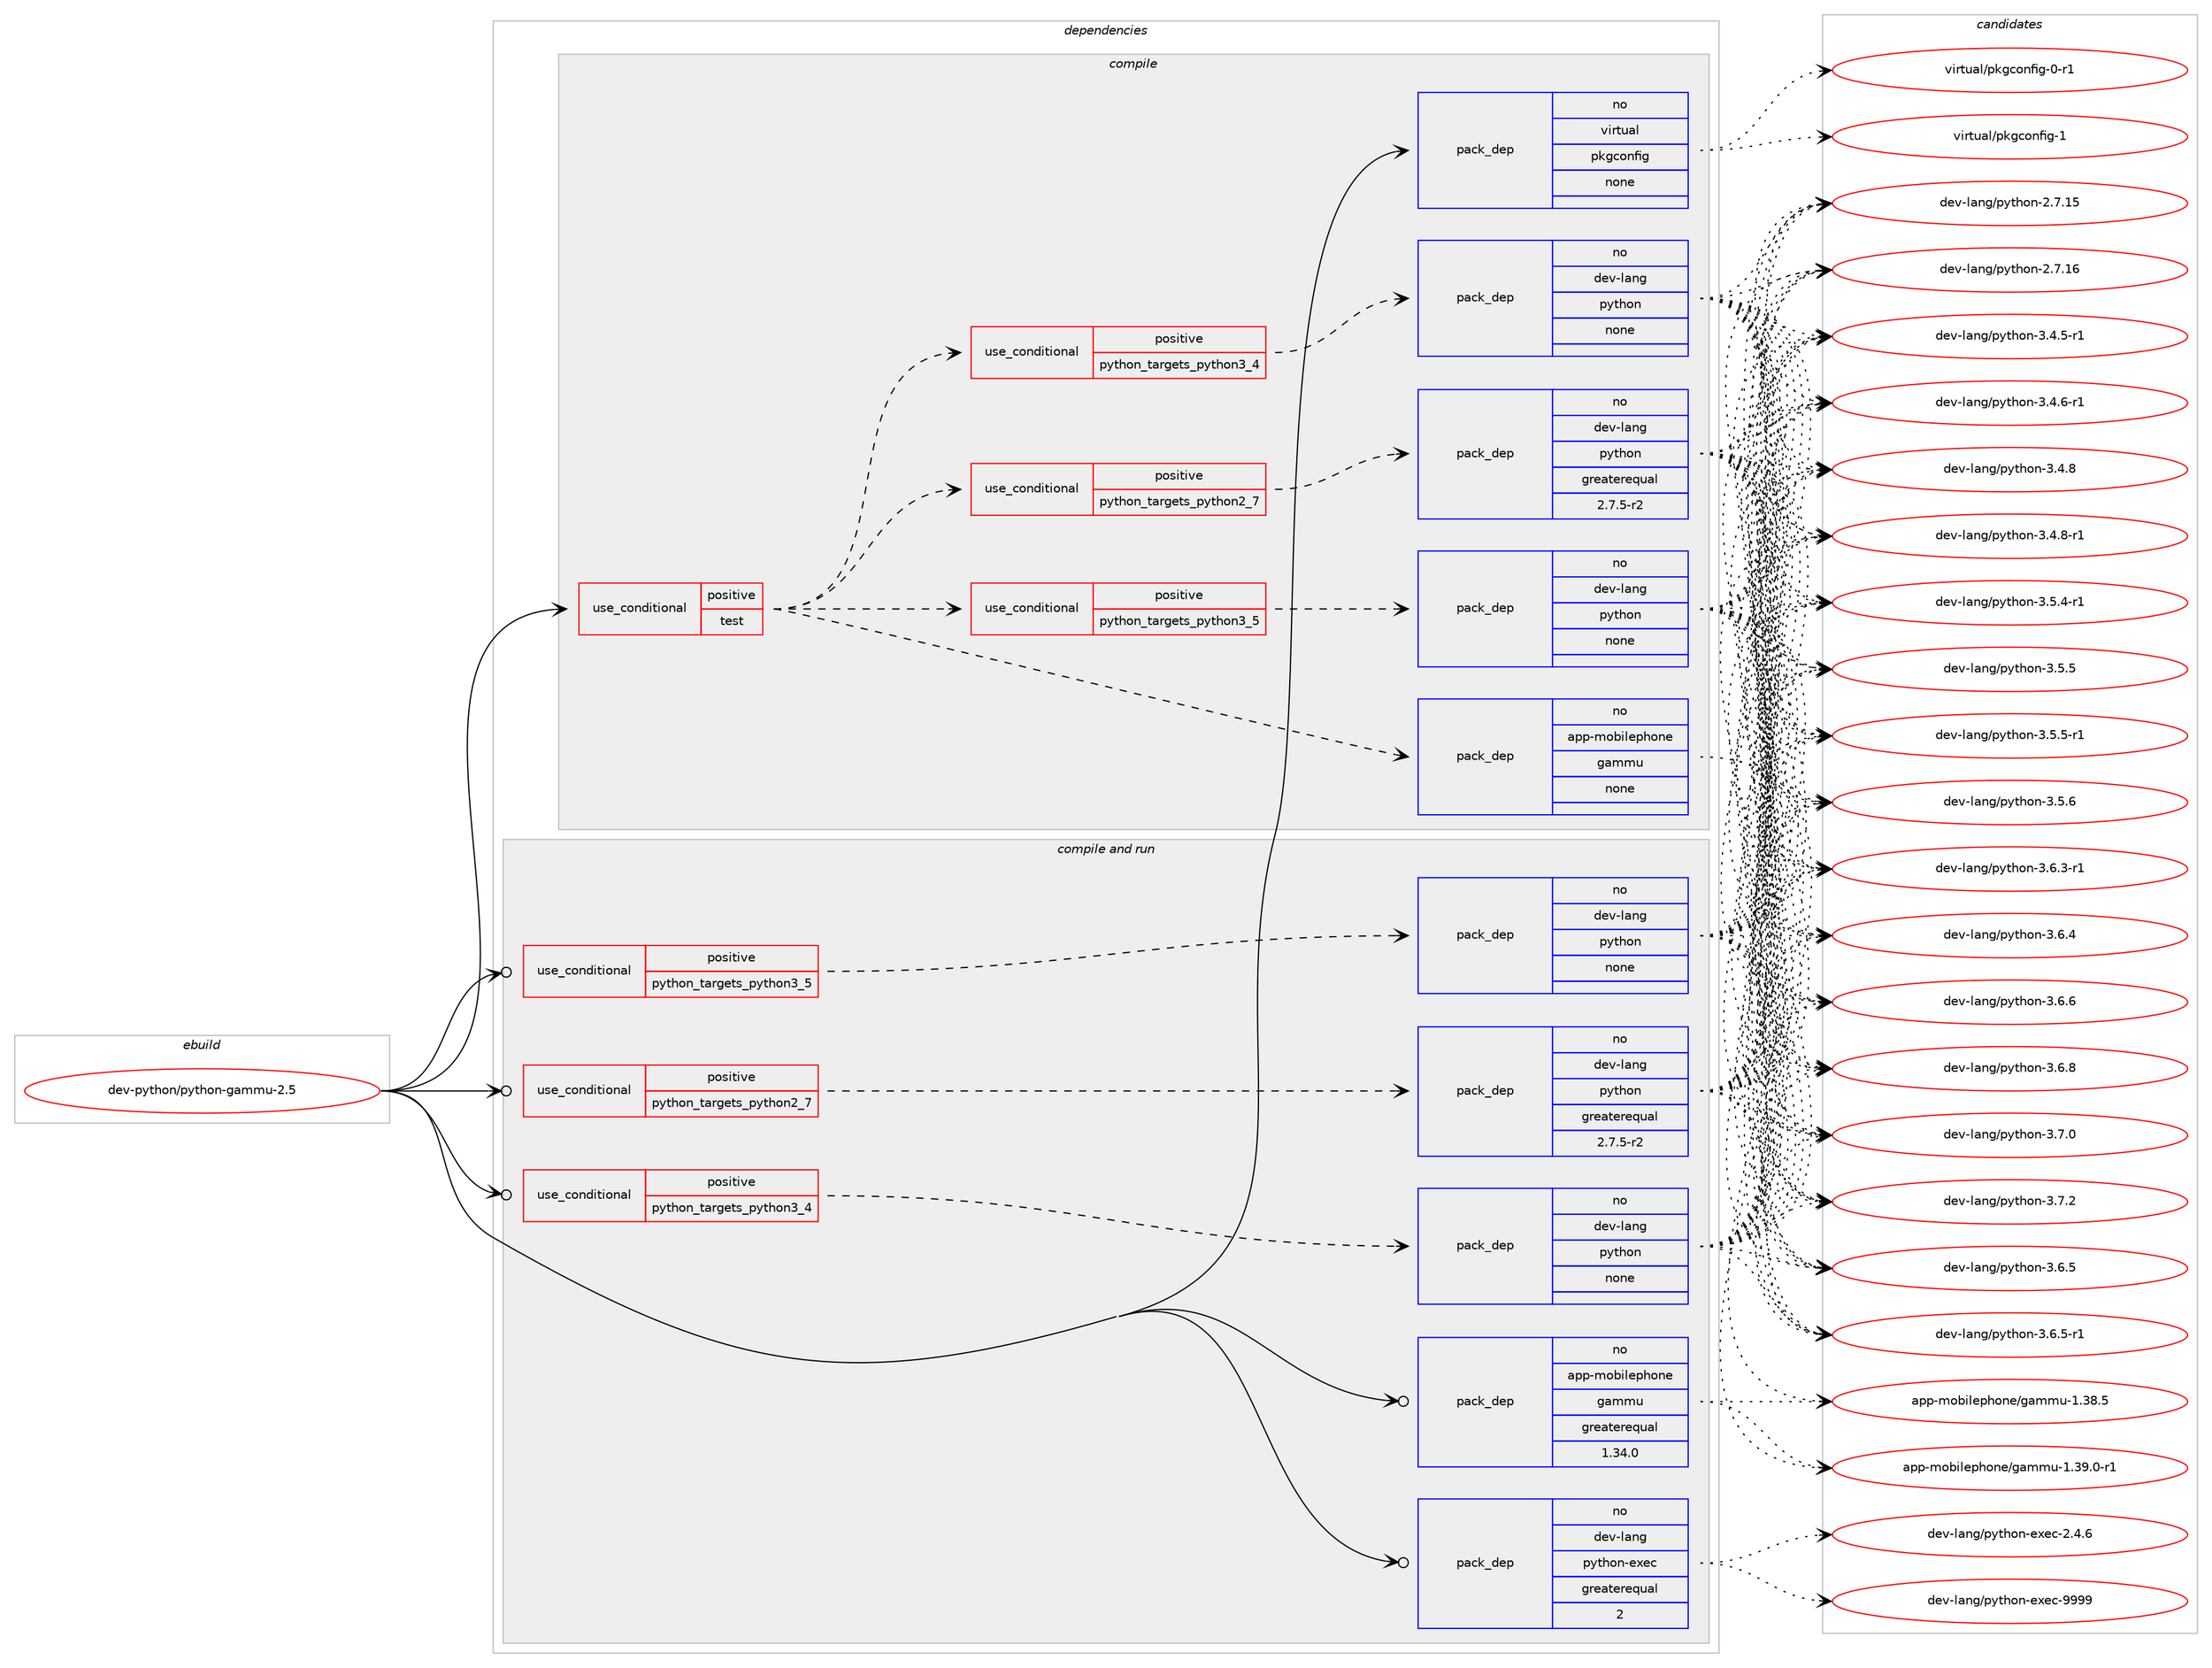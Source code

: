 digraph prolog {

# *************
# Graph options
# *************

newrank=true;
concentrate=true;
compound=true;
graph [rankdir=LR,fontname=Helvetica,fontsize=10,ranksep=1.5];#, ranksep=2.5, nodesep=0.2];
edge  [arrowhead=vee];
node  [fontname=Helvetica,fontsize=10];

# **********
# The ebuild
# **********

subgraph cluster_leftcol {
color=gray;
rank=same;
label=<<i>ebuild</i>>;
id [label="dev-python/python-gammu-2.5", color=red, width=4, href="../dev-python/python-gammu-2.5.svg"];
}

# ****************
# The dependencies
# ****************

subgraph cluster_midcol {
color=gray;
label=<<i>dependencies</i>>;
subgraph cluster_compile {
fillcolor="#eeeeee";
style=filled;
label=<<i>compile</i>>;
subgraph cond382668 {
dependency1434965 [label=<<TABLE BORDER="0" CELLBORDER="1" CELLSPACING="0" CELLPADDING="4"><TR><TD ROWSPAN="3" CELLPADDING="10">use_conditional</TD></TR><TR><TD>positive</TD></TR><TR><TD>test</TD></TR></TABLE>>, shape=none, color=red];
subgraph cond382669 {
dependency1434966 [label=<<TABLE BORDER="0" CELLBORDER="1" CELLSPACING="0" CELLPADDING="4"><TR><TD ROWSPAN="3" CELLPADDING="10">use_conditional</TD></TR><TR><TD>positive</TD></TR><TR><TD>python_targets_python2_7</TD></TR></TABLE>>, shape=none, color=red];
subgraph pack1028944 {
dependency1434967 [label=<<TABLE BORDER="0" CELLBORDER="1" CELLSPACING="0" CELLPADDING="4" WIDTH="220"><TR><TD ROWSPAN="6" CELLPADDING="30">pack_dep</TD></TR><TR><TD WIDTH="110">no</TD></TR><TR><TD>dev-lang</TD></TR><TR><TD>python</TD></TR><TR><TD>greaterequal</TD></TR><TR><TD>2.7.5-r2</TD></TR></TABLE>>, shape=none, color=blue];
}
dependency1434966:e -> dependency1434967:w [weight=20,style="dashed",arrowhead="vee"];
}
dependency1434965:e -> dependency1434966:w [weight=20,style="dashed",arrowhead="vee"];
subgraph cond382670 {
dependency1434968 [label=<<TABLE BORDER="0" CELLBORDER="1" CELLSPACING="0" CELLPADDING="4"><TR><TD ROWSPAN="3" CELLPADDING="10">use_conditional</TD></TR><TR><TD>positive</TD></TR><TR><TD>python_targets_python3_4</TD></TR></TABLE>>, shape=none, color=red];
subgraph pack1028945 {
dependency1434969 [label=<<TABLE BORDER="0" CELLBORDER="1" CELLSPACING="0" CELLPADDING="4" WIDTH="220"><TR><TD ROWSPAN="6" CELLPADDING="30">pack_dep</TD></TR><TR><TD WIDTH="110">no</TD></TR><TR><TD>dev-lang</TD></TR><TR><TD>python</TD></TR><TR><TD>none</TD></TR><TR><TD></TD></TR></TABLE>>, shape=none, color=blue];
}
dependency1434968:e -> dependency1434969:w [weight=20,style="dashed",arrowhead="vee"];
}
dependency1434965:e -> dependency1434968:w [weight=20,style="dashed",arrowhead="vee"];
subgraph cond382671 {
dependency1434970 [label=<<TABLE BORDER="0" CELLBORDER="1" CELLSPACING="0" CELLPADDING="4"><TR><TD ROWSPAN="3" CELLPADDING="10">use_conditional</TD></TR><TR><TD>positive</TD></TR><TR><TD>python_targets_python3_5</TD></TR></TABLE>>, shape=none, color=red];
subgraph pack1028946 {
dependency1434971 [label=<<TABLE BORDER="0" CELLBORDER="1" CELLSPACING="0" CELLPADDING="4" WIDTH="220"><TR><TD ROWSPAN="6" CELLPADDING="30">pack_dep</TD></TR><TR><TD WIDTH="110">no</TD></TR><TR><TD>dev-lang</TD></TR><TR><TD>python</TD></TR><TR><TD>none</TD></TR><TR><TD></TD></TR></TABLE>>, shape=none, color=blue];
}
dependency1434970:e -> dependency1434971:w [weight=20,style="dashed",arrowhead="vee"];
}
dependency1434965:e -> dependency1434970:w [weight=20,style="dashed",arrowhead="vee"];
subgraph pack1028947 {
dependency1434972 [label=<<TABLE BORDER="0" CELLBORDER="1" CELLSPACING="0" CELLPADDING="4" WIDTH="220"><TR><TD ROWSPAN="6" CELLPADDING="30">pack_dep</TD></TR><TR><TD WIDTH="110">no</TD></TR><TR><TD>app-mobilephone</TD></TR><TR><TD>gammu</TD></TR><TR><TD>none</TD></TR><TR><TD></TD></TR></TABLE>>, shape=none, color=blue];
}
dependency1434965:e -> dependency1434972:w [weight=20,style="dashed",arrowhead="vee"];
}
id:e -> dependency1434965:w [weight=20,style="solid",arrowhead="vee"];
subgraph pack1028948 {
dependency1434973 [label=<<TABLE BORDER="0" CELLBORDER="1" CELLSPACING="0" CELLPADDING="4" WIDTH="220"><TR><TD ROWSPAN="6" CELLPADDING="30">pack_dep</TD></TR><TR><TD WIDTH="110">no</TD></TR><TR><TD>virtual</TD></TR><TR><TD>pkgconfig</TD></TR><TR><TD>none</TD></TR><TR><TD></TD></TR></TABLE>>, shape=none, color=blue];
}
id:e -> dependency1434973:w [weight=20,style="solid",arrowhead="vee"];
}
subgraph cluster_compileandrun {
fillcolor="#eeeeee";
style=filled;
label=<<i>compile and run</i>>;
subgraph cond382672 {
dependency1434974 [label=<<TABLE BORDER="0" CELLBORDER="1" CELLSPACING="0" CELLPADDING="4"><TR><TD ROWSPAN="3" CELLPADDING="10">use_conditional</TD></TR><TR><TD>positive</TD></TR><TR><TD>python_targets_python2_7</TD></TR></TABLE>>, shape=none, color=red];
subgraph pack1028949 {
dependency1434975 [label=<<TABLE BORDER="0" CELLBORDER="1" CELLSPACING="0" CELLPADDING="4" WIDTH="220"><TR><TD ROWSPAN="6" CELLPADDING="30">pack_dep</TD></TR><TR><TD WIDTH="110">no</TD></TR><TR><TD>dev-lang</TD></TR><TR><TD>python</TD></TR><TR><TD>greaterequal</TD></TR><TR><TD>2.7.5-r2</TD></TR></TABLE>>, shape=none, color=blue];
}
dependency1434974:e -> dependency1434975:w [weight=20,style="dashed",arrowhead="vee"];
}
id:e -> dependency1434974:w [weight=20,style="solid",arrowhead="odotvee"];
subgraph cond382673 {
dependency1434976 [label=<<TABLE BORDER="0" CELLBORDER="1" CELLSPACING="0" CELLPADDING="4"><TR><TD ROWSPAN="3" CELLPADDING="10">use_conditional</TD></TR><TR><TD>positive</TD></TR><TR><TD>python_targets_python3_4</TD></TR></TABLE>>, shape=none, color=red];
subgraph pack1028950 {
dependency1434977 [label=<<TABLE BORDER="0" CELLBORDER="1" CELLSPACING="0" CELLPADDING="4" WIDTH="220"><TR><TD ROWSPAN="6" CELLPADDING="30">pack_dep</TD></TR><TR><TD WIDTH="110">no</TD></TR><TR><TD>dev-lang</TD></TR><TR><TD>python</TD></TR><TR><TD>none</TD></TR><TR><TD></TD></TR></TABLE>>, shape=none, color=blue];
}
dependency1434976:e -> dependency1434977:w [weight=20,style="dashed",arrowhead="vee"];
}
id:e -> dependency1434976:w [weight=20,style="solid",arrowhead="odotvee"];
subgraph cond382674 {
dependency1434978 [label=<<TABLE BORDER="0" CELLBORDER="1" CELLSPACING="0" CELLPADDING="4"><TR><TD ROWSPAN="3" CELLPADDING="10">use_conditional</TD></TR><TR><TD>positive</TD></TR><TR><TD>python_targets_python3_5</TD></TR></TABLE>>, shape=none, color=red];
subgraph pack1028951 {
dependency1434979 [label=<<TABLE BORDER="0" CELLBORDER="1" CELLSPACING="0" CELLPADDING="4" WIDTH="220"><TR><TD ROWSPAN="6" CELLPADDING="30">pack_dep</TD></TR><TR><TD WIDTH="110">no</TD></TR><TR><TD>dev-lang</TD></TR><TR><TD>python</TD></TR><TR><TD>none</TD></TR><TR><TD></TD></TR></TABLE>>, shape=none, color=blue];
}
dependency1434978:e -> dependency1434979:w [weight=20,style="dashed",arrowhead="vee"];
}
id:e -> dependency1434978:w [weight=20,style="solid",arrowhead="odotvee"];
subgraph pack1028952 {
dependency1434980 [label=<<TABLE BORDER="0" CELLBORDER="1" CELLSPACING="0" CELLPADDING="4" WIDTH="220"><TR><TD ROWSPAN="6" CELLPADDING="30">pack_dep</TD></TR><TR><TD WIDTH="110">no</TD></TR><TR><TD>app-mobilephone</TD></TR><TR><TD>gammu</TD></TR><TR><TD>greaterequal</TD></TR><TR><TD>1.34.0</TD></TR></TABLE>>, shape=none, color=blue];
}
id:e -> dependency1434980:w [weight=20,style="solid",arrowhead="odotvee"];
subgraph pack1028953 {
dependency1434981 [label=<<TABLE BORDER="0" CELLBORDER="1" CELLSPACING="0" CELLPADDING="4" WIDTH="220"><TR><TD ROWSPAN="6" CELLPADDING="30">pack_dep</TD></TR><TR><TD WIDTH="110">no</TD></TR><TR><TD>dev-lang</TD></TR><TR><TD>python-exec</TD></TR><TR><TD>greaterequal</TD></TR><TR><TD>2</TD></TR></TABLE>>, shape=none, color=blue];
}
id:e -> dependency1434981:w [weight=20,style="solid",arrowhead="odotvee"];
}
subgraph cluster_run {
fillcolor="#eeeeee";
style=filled;
label=<<i>run</i>>;
}
}

# **************
# The candidates
# **************

subgraph cluster_choices {
rank=same;
color=gray;
label=<<i>candidates</i>>;

subgraph choice1028944 {
color=black;
nodesep=1;
choice10010111845108971101034711212111610411111045504655464953 [label="dev-lang/python-2.7.15", color=red, width=4,href="../dev-lang/python-2.7.15.svg"];
choice10010111845108971101034711212111610411111045504655464954 [label="dev-lang/python-2.7.16", color=red, width=4,href="../dev-lang/python-2.7.16.svg"];
choice1001011184510897110103471121211161041111104551465246534511449 [label="dev-lang/python-3.4.5-r1", color=red, width=4,href="../dev-lang/python-3.4.5-r1.svg"];
choice1001011184510897110103471121211161041111104551465246544511449 [label="dev-lang/python-3.4.6-r1", color=red, width=4,href="../dev-lang/python-3.4.6-r1.svg"];
choice100101118451089711010347112121116104111110455146524656 [label="dev-lang/python-3.4.8", color=red, width=4,href="../dev-lang/python-3.4.8.svg"];
choice1001011184510897110103471121211161041111104551465246564511449 [label="dev-lang/python-3.4.8-r1", color=red, width=4,href="../dev-lang/python-3.4.8-r1.svg"];
choice1001011184510897110103471121211161041111104551465346524511449 [label="dev-lang/python-3.5.4-r1", color=red, width=4,href="../dev-lang/python-3.5.4-r1.svg"];
choice100101118451089711010347112121116104111110455146534653 [label="dev-lang/python-3.5.5", color=red, width=4,href="../dev-lang/python-3.5.5.svg"];
choice1001011184510897110103471121211161041111104551465346534511449 [label="dev-lang/python-3.5.5-r1", color=red, width=4,href="../dev-lang/python-3.5.5-r1.svg"];
choice100101118451089711010347112121116104111110455146534654 [label="dev-lang/python-3.5.6", color=red, width=4,href="../dev-lang/python-3.5.6.svg"];
choice1001011184510897110103471121211161041111104551465446514511449 [label="dev-lang/python-3.6.3-r1", color=red, width=4,href="../dev-lang/python-3.6.3-r1.svg"];
choice100101118451089711010347112121116104111110455146544652 [label="dev-lang/python-3.6.4", color=red, width=4,href="../dev-lang/python-3.6.4.svg"];
choice100101118451089711010347112121116104111110455146544653 [label="dev-lang/python-3.6.5", color=red, width=4,href="../dev-lang/python-3.6.5.svg"];
choice1001011184510897110103471121211161041111104551465446534511449 [label="dev-lang/python-3.6.5-r1", color=red, width=4,href="../dev-lang/python-3.6.5-r1.svg"];
choice100101118451089711010347112121116104111110455146544654 [label="dev-lang/python-3.6.6", color=red, width=4,href="../dev-lang/python-3.6.6.svg"];
choice100101118451089711010347112121116104111110455146544656 [label="dev-lang/python-3.6.8", color=red, width=4,href="../dev-lang/python-3.6.8.svg"];
choice100101118451089711010347112121116104111110455146554648 [label="dev-lang/python-3.7.0", color=red, width=4,href="../dev-lang/python-3.7.0.svg"];
choice100101118451089711010347112121116104111110455146554650 [label="dev-lang/python-3.7.2", color=red, width=4,href="../dev-lang/python-3.7.2.svg"];
dependency1434967:e -> choice10010111845108971101034711212111610411111045504655464953:w [style=dotted,weight="100"];
dependency1434967:e -> choice10010111845108971101034711212111610411111045504655464954:w [style=dotted,weight="100"];
dependency1434967:e -> choice1001011184510897110103471121211161041111104551465246534511449:w [style=dotted,weight="100"];
dependency1434967:e -> choice1001011184510897110103471121211161041111104551465246544511449:w [style=dotted,weight="100"];
dependency1434967:e -> choice100101118451089711010347112121116104111110455146524656:w [style=dotted,weight="100"];
dependency1434967:e -> choice1001011184510897110103471121211161041111104551465246564511449:w [style=dotted,weight="100"];
dependency1434967:e -> choice1001011184510897110103471121211161041111104551465346524511449:w [style=dotted,weight="100"];
dependency1434967:e -> choice100101118451089711010347112121116104111110455146534653:w [style=dotted,weight="100"];
dependency1434967:e -> choice1001011184510897110103471121211161041111104551465346534511449:w [style=dotted,weight="100"];
dependency1434967:e -> choice100101118451089711010347112121116104111110455146534654:w [style=dotted,weight="100"];
dependency1434967:e -> choice1001011184510897110103471121211161041111104551465446514511449:w [style=dotted,weight="100"];
dependency1434967:e -> choice100101118451089711010347112121116104111110455146544652:w [style=dotted,weight="100"];
dependency1434967:e -> choice100101118451089711010347112121116104111110455146544653:w [style=dotted,weight="100"];
dependency1434967:e -> choice1001011184510897110103471121211161041111104551465446534511449:w [style=dotted,weight="100"];
dependency1434967:e -> choice100101118451089711010347112121116104111110455146544654:w [style=dotted,weight="100"];
dependency1434967:e -> choice100101118451089711010347112121116104111110455146544656:w [style=dotted,weight="100"];
dependency1434967:e -> choice100101118451089711010347112121116104111110455146554648:w [style=dotted,weight="100"];
dependency1434967:e -> choice100101118451089711010347112121116104111110455146554650:w [style=dotted,weight="100"];
}
subgraph choice1028945 {
color=black;
nodesep=1;
choice10010111845108971101034711212111610411111045504655464953 [label="dev-lang/python-2.7.15", color=red, width=4,href="../dev-lang/python-2.7.15.svg"];
choice10010111845108971101034711212111610411111045504655464954 [label="dev-lang/python-2.7.16", color=red, width=4,href="../dev-lang/python-2.7.16.svg"];
choice1001011184510897110103471121211161041111104551465246534511449 [label="dev-lang/python-3.4.5-r1", color=red, width=4,href="../dev-lang/python-3.4.5-r1.svg"];
choice1001011184510897110103471121211161041111104551465246544511449 [label="dev-lang/python-3.4.6-r1", color=red, width=4,href="../dev-lang/python-3.4.6-r1.svg"];
choice100101118451089711010347112121116104111110455146524656 [label="dev-lang/python-3.4.8", color=red, width=4,href="../dev-lang/python-3.4.8.svg"];
choice1001011184510897110103471121211161041111104551465246564511449 [label="dev-lang/python-3.4.8-r1", color=red, width=4,href="../dev-lang/python-3.4.8-r1.svg"];
choice1001011184510897110103471121211161041111104551465346524511449 [label="dev-lang/python-3.5.4-r1", color=red, width=4,href="../dev-lang/python-3.5.4-r1.svg"];
choice100101118451089711010347112121116104111110455146534653 [label="dev-lang/python-3.5.5", color=red, width=4,href="../dev-lang/python-3.5.5.svg"];
choice1001011184510897110103471121211161041111104551465346534511449 [label="dev-lang/python-3.5.5-r1", color=red, width=4,href="../dev-lang/python-3.5.5-r1.svg"];
choice100101118451089711010347112121116104111110455146534654 [label="dev-lang/python-3.5.6", color=red, width=4,href="../dev-lang/python-3.5.6.svg"];
choice1001011184510897110103471121211161041111104551465446514511449 [label="dev-lang/python-3.6.3-r1", color=red, width=4,href="../dev-lang/python-3.6.3-r1.svg"];
choice100101118451089711010347112121116104111110455146544652 [label="dev-lang/python-3.6.4", color=red, width=4,href="../dev-lang/python-3.6.4.svg"];
choice100101118451089711010347112121116104111110455146544653 [label="dev-lang/python-3.6.5", color=red, width=4,href="../dev-lang/python-3.6.5.svg"];
choice1001011184510897110103471121211161041111104551465446534511449 [label="dev-lang/python-3.6.5-r1", color=red, width=4,href="../dev-lang/python-3.6.5-r1.svg"];
choice100101118451089711010347112121116104111110455146544654 [label="dev-lang/python-3.6.6", color=red, width=4,href="../dev-lang/python-3.6.6.svg"];
choice100101118451089711010347112121116104111110455146544656 [label="dev-lang/python-3.6.8", color=red, width=4,href="../dev-lang/python-3.6.8.svg"];
choice100101118451089711010347112121116104111110455146554648 [label="dev-lang/python-3.7.0", color=red, width=4,href="../dev-lang/python-3.7.0.svg"];
choice100101118451089711010347112121116104111110455146554650 [label="dev-lang/python-3.7.2", color=red, width=4,href="../dev-lang/python-3.7.2.svg"];
dependency1434969:e -> choice10010111845108971101034711212111610411111045504655464953:w [style=dotted,weight="100"];
dependency1434969:e -> choice10010111845108971101034711212111610411111045504655464954:w [style=dotted,weight="100"];
dependency1434969:e -> choice1001011184510897110103471121211161041111104551465246534511449:w [style=dotted,weight="100"];
dependency1434969:e -> choice1001011184510897110103471121211161041111104551465246544511449:w [style=dotted,weight="100"];
dependency1434969:e -> choice100101118451089711010347112121116104111110455146524656:w [style=dotted,weight="100"];
dependency1434969:e -> choice1001011184510897110103471121211161041111104551465246564511449:w [style=dotted,weight="100"];
dependency1434969:e -> choice1001011184510897110103471121211161041111104551465346524511449:w [style=dotted,weight="100"];
dependency1434969:e -> choice100101118451089711010347112121116104111110455146534653:w [style=dotted,weight="100"];
dependency1434969:e -> choice1001011184510897110103471121211161041111104551465346534511449:w [style=dotted,weight="100"];
dependency1434969:e -> choice100101118451089711010347112121116104111110455146534654:w [style=dotted,weight="100"];
dependency1434969:e -> choice1001011184510897110103471121211161041111104551465446514511449:w [style=dotted,weight="100"];
dependency1434969:e -> choice100101118451089711010347112121116104111110455146544652:w [style=dotted,weight="100"];
dependency1434969:e -> choice100101118451089711010347112121116104111110455146544653:w [style=dotted,weight="100"];
dependency1434969:e -> choice1001011184510897110103471121211161041111104551465446534511449:w [style=dotted,weight="100"];
dependency1434969:e -> choice100101118451089711010347112121116104111110455146544654:w [style=dotted,weight="100"];
dependency1434969:e -> choice100101118451089711010347112121116104111110455146544656:w [style=dotted,weight="100"];
dependency1434969:e -> choice100101118451089711010347112121116104111110455146554648:w [style=dotted,weight="100"];
dependency1434969:e -> choice100101118451089711010347112121116104111110455146554650:w [style=dotted,weight="100"];
}
subgraph choice1028946 {
color=black;
nodesep=1;
choice10010111845108971101034711212111610411111045504655464953 [label="dev-lang/python-2.7.15", color=red, width=4,href="../dev-lang/python-2.7.15.svg"];
choice10010111845108971101034711212111610411111045504655464954 [label="dev-lang/python-2.7.16", color=red, width=4,href="../dev-lang/python-2.7.16.svg"];
choice1001011184510897110103471121211161041111104551465246534511449 [label="dev-lang/python-3.4.5-r1", color=red, width=4,href="../dev-lang/python-3.4.5-r1.svg"];
choice1001011184510897110103471121211161041111104551465246544511449 [label="dev-lang/python-3.4.6-r1", color=red, width=4,href="../dev-lang/python-3.4.6-r1.svg"];
choice100101118451089711010347112121116104111110455146524656 [label="dev-lang/python-3.4.8", color=red, width=4,href="../dev-lang/python-3.4.8.svg"];
choice1001011184510897110103471121211161041111104551465246564511449 [label="dev-lang/python-3.4.8-r1", color=red, width=4,href="../dev-lang/python-3.4.8-r1.svg"];
choice1001011184510897110103471121211161041111104551465346524511449 [label="dev-lang/python-3.5.4-r1", color=red, width=4,href="../dev-lang/python-3.5.4-r1.svg"];
choice100101118451089711010347112121116104111110455146534653 [label="dev-lang/python-3.5.5", color=red, width=4,href="../dev-lang/python-3.5.5.svg"];
choice1001011184510897110103471121211161041111104551465346534511449 [label="dev-lang/python-3.5.5-r1", color=red, width=4,href="../dev-lang/python-3.5.5-r1.svg"];
choice100101118451089711010347112121116104111110455146534654 [label="dev-lang/python-3.5.6", color=red, width=4,href="../dev-lang/python-3.5.6.svg"];
choice1001011184510897110103471121211161041111104551465446514511449 [label="dev-lang/python-3.6.3-r1", color=red, width=4,href="../dev-lang/python-3.6.3-r1.svg"];
choice100101118451089711010347112121116104111110455146544652 [label="dev-lang/python-3.6.4", color=red, width=4,href="../dev-lang/python-3.6.4.svg"];
choice100101118451089711010347112121116104111110455146544653 [label="dev-lang/python-3.6.5", color=red, width=4,href="../dev-lang/python-3.6.5.svg"];
choice1001011184510897110103471121211161041111104551465446534511449 [label="dev-lang/python-3.6.5-r1", color=red, width=4,href="../dev-lang/python-3.6.5-r1.svg"];
choice100101118451089711010347112121116104111110455146544654 [label="dev-lang/python-3.6.6", color=red, width=4,href="../dev-lang/python-3.6.6.svg"];
choice100101118451089711010347112121116104111110455146544656 [label="dev-lang/python-3.6.8", color=red, width=4,href="../dev-lang/python-3.6.8.svg"];
choice100101118451089711010347112121116104111110455146554648 [label="dev-lang/python-3.7.0", color=red, width=4,href="../dev-lang/python-3.7.0.svg"];
choice100101118451089711010347112121116104111110455146554650 [label="dev-lang/python-3.7.2", color=red, width=4,href="../dev-lang/python-3.7.2.svg"];
dependency1434971:e -> choice10010111845108971101034711212111610411111045504655464953:w [style=dotted,weight="100"];
dependency1434971:e -> choice10010111845108971101034711212111610411111045504655464954:w [style=dotted,weight="100"];
dependency1434971:e -> choice1001011184510897110103471121211161041111104551465246534511449:w [style=dotted,weight="100"];
dependency1434971:e -> choice1001011184510897110103471121211161041111104551465246544511449:w [style=dotted,weight="100"];
dependency1434971:e -> choice100101118451089711010347112121116104111110455146524656:w [style=dotted,weight="100"];
dependency1434971:e -> choice1001011184510897110103471121211161041111104551465246564511449:w [style=dotted,weight="100"];
dependency1434971:e -> choice1001011184510897110103471121211161041111104551465346524511449:w [style=dotted,weight="100"];
dependency1434971:e -> choice100101118451089711010347112121116104111110455146534653:w [style=dotted,weight="100"];
dependency1434971:e -> choice1001011184510897110103471121211161041111104551465346534511449:w [style=dotted,weight="100"];
dependency1434971:e -> choice100101118451089711010347112121116104111110455146534654:w [style=dotted,weight="100"];
dependency1434971:e -> choice1001011184510897110103471121211161041111104551465446514511449:w [style=dotted,weight="100"];
dependency1434971:e -> choice100101118451089711010347112121116104111110455146544652:w [style=dotted,weight="100"];
dependency1434971:e -> choice100101118451089711010347112121116104111110455146544653:w [style=dotted,weight="100"];
dependency1434971:e -> choice1001011184510897110103471121211161041111104551465446534511449:w [style=dotted,weight="100"];
dependency1434971:e -> choice100101118451089711010347112121116104111110455146544654:w [style=dotted,weight="100"];
dependency1434971:e -> choice100101118451089711010347112121116104111110455146544656:w [style=dotted,weight="100"];
dependency1434971:e -> choice100101118451089711010347112121116104111110455146554648:w [style=dotted,weight="100"];
dependency1434971:e -> choice100101118451089711010347112121116104111110455146554650:w [style=dotted,weight="100"];
}
subgraph choice1028947 {
color=black;
nodesep=1;
choice971121124510911198105108101112104111110101471039710910911745494651564653 [label="app-mobilephone/gammu-1.38.5", color=red, width=4,href="../app-mobilephone/gammu-1.38.5.svg"];
choice9711211245109111981051081011121041111101014710397109109117454946515746484511449 [label="app-mobilephone/gammu-1.39.0-r1", color=red, width=4,href="../app-mobilephone/gammu-1.39.0-r1.svg"];
dependency1434972:e -> choice971121124510911198105108101112104111110101471039710910911745494651564653:w [style=dotted,weight="100"];
dependency1434972:e -> choice9711211245109111981051081011121041111101014710397109109117454946515746484511449:w [style=dotted,weight="100"];
}
subgraph choice1028948 {
color=black;
nodesep=1;
choice11810511411611797108471121071039911111010210510345484511449 [label="virtual/pkgconfig-0-r1", color=red, width=4,href="../virtual/pkgconfig-0-r1.svg"];
choice1181051141161179710847112107103991111101021051034549 [label="virtual/pkgconfig-1", color=red, width=4,href="../virtual/pkgconfig-1.svg"];
dependency1434973:e -> choice11810511411611797108471121071039911111010210510345484511449:w [style=dotted,weight="100"];
dependency1434973:e -> choice1181051141161179710847112107103991111101021051034549:w [style=dotted,weight="100"];
}
subgraph choice1028949 {
color=black;
nodesep=1;
choice10010111845108971101034711212111610411111045504655464953 [label="dev-lang/python-2.7.15", color=red, width=4,href="../dev-lang/python-2.7.15.svg"];
choice10010111845108971101034711212111610411111045504655464954 [label="dev-lang/python-2.7.16", color=red, width=4,href="../dev-lang/python-2.7.16.svg"];
choice1001011184510897110103471121211161041111104551465246534511449 [label="dev-lang/python-3.4.5-r1", color=red, width=4,href="../dev-lang/python-3.4.5-r1.svg"];
choice1001011184510897110103471121211161041111104551465246544511449 [label="dev-lang/python-3.4.6-r1", color=red, width=4,href="../dev-lang/python-3.4.6-r1.svg"];
choice100101118451089711010347112121116104111110455146524656 [label="dev-lang/python-3.4.8", color=red, width=4,href="../dev-lang/python-3.4.8.svg"];
choice1001011184510897110103471121211161041111104551465246564511449 [label="dev-lang/python-3.4.8-r1", color=red, width=4,href="../dev-lang/python-3.4.8-r1.svg"];
choice1001011184510897110103471121211161041111104551465346524511449 [label="dev-lang/python-3.5.4-r1", color=red, width=4,href="../dev-lang/python-3.5.4-r1.svg"];
choice100101118451089711010347112121116104111110455146534653 [label="dev-lang/python-3.5.5", color=red, width=4,href="../dev-lang/python-3.5.5.svg"];
choice1001011184510897110103471121211161041111104551465346534511449 [label="dev-lang/python-3.5.5-r1", color=red, width=4,href="../dev-lang/python-3.5.5-r1.svg"];
choice100101118451089711010347112121116104111110455146534654 [label="dev-lang/python-3.5.6", color=red, width=4,href="../dev-lang/python-3.5.6.svg"];
choice1001011184510897110103471121211161041111104551465446514511449 [label="dev-lang/python-3.6.3-r1", color=red, width=4,href="../dev-lang/python-3.6.3-r1.svg"];
choice100101118451089711010347112121116104111110455146544652 [label="dev-lang/python-3.6.4", color=red, width=4,href="../dev-lang/python-3.6.4.svg"];
choice100101118451089711010347112121116104111110455146544653 [label="dev-lang/python-3.6.5", color=red, width=4,href="../dev-lang/python-3.6.5.svg"];
choice1001011184510897110103471121211161041111104551465446534511449 [label="dev-lang/python-3.6.5-r1", color=red, width=4,href="../dev-lang/python-3.6.5-r1.svg"];
choice100101118451089711010347112121116104111110455146544654 [label="dev-lang/python-3.6.6", color=red, width=4,href="../dev-lang/python-3.6.6.svg"];
choice100101118451089711010347112121116104111110455146544656 [label="dev-lang/python-3.6.8", color=red, width=4,href="../dev-lang/python-3.6.8.svg"];
choice100101118451089711010347112121116104111110455146554648 [label="dev-lang/python-3.7.0", color=red, width=4,href="../dev-lang/python-3.7.0.svg"];
choice100101118451089711010347112121116104111110455146554650 [label="dev-lang/python-3.7.2", color=red, width=4,href="../dev-lang/python-3.7.2.svg"];
dependency1434975:e -> choice10010111845108971101034711212111610411111045504655464953:w [style=dotted,weight="100"];
dependency1434975:e -> choice10010111845108971101034711212111610411111045504655464954:w [style=dotted,weight="100"];
dependency1434975:e -> choice1001011184510897110103471121211161041111104551465246534511449:w [style=dotted,weight="100"];
dependency1434975:e -> choice1001011184510897110103471121211161041111104551465246544511449:w [style=dotted,weight="100"];
dependency1434975:e -> choice100101118451089711010347112121116104111110455146524656:w [style=dotted,weight="100"];
dependency1434975:e -> choice1001011184510897110103471121211161041111104551465246564511449:w [style=dotted,weight="100"];
dependency1434975:e -> choice1001011184510897110103471121211161041111104551465346524511449:w [style=dotted,weight="100"];
dependency1434975:e -> choice100101118451089711010347112121116104111110455146534653:w [style=dotted,weight="100"];
dependency1434975:e -> choice1001011184510897110103471121211161041111104551465346534511449:w [style=dotted,weight="100"];
dependency1434975:e -> choice100101118451089711010347112121116104111110455146534654:w [style=dotted,weight="100"];
dependency1434975:e -> choice1001011184510897110103471121211161041111104551465446514511449:w [style=dotted,weight="100"];
dependency1434975:e -> choice100101118451089711010347112121116104111110455146544652:w [style=dotted,weight="100"];
dependency1434975:e -> choice100101118451089711010347112121116104111110455146544653:w [style=dotted,weight="100"];
dependency1434975:e -> choice1001011184510897110103471121211161041111104551465446534511449:w [style=dotted,weight="100"];
dependency1434975:e -> choice100101118451089711010347112121116104111110455146544654:w [style=dotted,weight="100"];
dependency1434975:e -> choice100101118451089711010347112121116104111110455146544656:w [style=dotted,weight="100"];
dependency1434975:e -> choice100101118451089711010347112121116104111110455146554648:w [style=dotted,weight="100"];
dependency1434975:e -> choice100101118451089711010347112121116104111110455146554650:w [style=dotted,weight="100"];
}
subgraph choice1028950 {
color=black;
nodesep=1;
choice10010111845108971101034711212111610411111045504655464953 [label="dev-lang/python-2.7.15", color=red, width=4,href="../dev-lang/python-2.7.15.svg"];
choice10010111845108971101034711212111610411111045504655464954 [label="dev-lang/python-2.7.16", color=red, width=4,href="../dev-lang/python-2.7.16.svg"];
choice1001011184510897110103471121211161041111104551465246534511449 [label="dev-lang/python-3.4.5-r1", color=red, width=4,href="../dev-lang/python-3.4.5-r1.svg"];
choice1001011184510897110103471121211161041111104551465246544511449 [label="dev-lang/python-3.4.6-r1", color=red, width=4,href="../dev-lang/python-3.4.6-r1.svg"];
choice100101118451089711010347112121116104111110455146524656 [label="dev-lang/python-3.4.8", color=red, width=4,href="../dev-lang/python-3.4.8.svg"];
choice1001011184510897110103471121211161041111104551465246564511449 [label="dev-lang/python-3.4.8-r1", color=red, width=4,href="../dev-lang/python-3.4.8-r1.svg"];
choice1001011184510897110103471121211161041111104551465346524511449 [label="dev-lang/python-3.5.4-r1", color=red, width=4,href="../dev-lang/python-3.5.4-r1.svg"];
choice100101118451089711010347112121116104111110455146534653 [label="dev-lang/python-3.5.5", color=red, width=4,href="../dev-lang/python-3.5.5.svg"];
choice1001011184510897110103471121211161041111104551465346534511449 [label="dev-lang/python-3.5.5-r1", color=red, width=4,href="../dev-lang/python-3.5.5-r1.svg"];
choice100101118451089711010347112121116104111110455146534654 [label="dev-lang/python-3.5.6", color=red, width=4,href="../dev-lang/python-3.5.6.svg"];
choice1001011184510897110103471121211161041111104551465446514511449 [label="dev-lang/python-3.6.3-r1", color=red, width=4,href="../dev-lang/python-3.6.3-r1.svg"];
choice100101118451089711010347112121116104111110455146544652 [label="dev-lang/python-3.6.4", color=red, width=4,href="../dev-lang/python-3.6.4.svg"];
choice100101118451089711010347112121116104111110455146544653 [label="dev-lang/python-3.6.5", color=red, width=4,href="../dev-lang/python-3.6.5.svg"];
choice1001011184510897110103471121211161041111104551465446534511449 [label="dev-lang/python-3.6.5-r1", color=red, width=4,href="../dev-lang/python-3.6.5-r1.svg"];
choice100101118451089711010347112121116104111110455146544654 [label="dev-lang/python-3.6.6", color=red, width=4,href="../dev-lang/python-3.6.6.svg"];
choice100101118451089711010347112121116104111110455146544656 [label="dev-lang/python-3.6.8", color=red, width=4,href="../dev-lang/python-3.6.8.svg"];
choice100101118451089711010347112121116104111110455146554648 [label="dev-lang/python-3.7.0", color=red, width=4,href="../dev-lang/python-3.7.0.svg"];
choice100101118451089711010347112121116104111110455146554650 [label="dev-lang/python-3.7.2", color=red, width=4,href="../dev-lang/python-3.7.2.svg"];
dependency1434977:e -> choice10010111845108971101034711212111610411111045504655464953:w [style=dotted,weight="100"];
dependency1434977:e -> choice10010111845108971101034711212111610411111045504655464954:w [style=dotted,weight="100"];
dependency1434977:e -> choice1001011184510897110103471121211161041111104551465246534511449:w [style=dotted,weight="100"];
dependency1434977:e -> choice1001011184510897110103471121211161041111104551465246544511449:w [style=dotted,weight="100"];
dependency1434977:e -> choice100101118451089711010347112121116104111110455146524656:w [style=dotted,weight="100"];
dependency1434977:e -> choice1001011184510897110103471121211161041111104551465246564511449:w [style=dotted,weight="100"];
dependency1434977:e -> choice1001011184510897110103471121211161041111104551465346524511449:w [style=dotted,weight="100"];
dependency1434977:e -> choice100101118451089711010347112121116104111110455146534653:w [style=dotted,weight="100"];
dependency1434977:e -> choice1001011184510897110103471121211161041111104551465346534511449:w [style=dotted,weight="100"];
dependency1434977:e -> choice100101118451089711010347112121116104111110455146534654:w [style=dotted,weight="100"];
dependency1434977:e -> choice1001011184510897110103471121211161041111104551465446514511449:w [style=dotted,weight="100"];
dependency1434977:e -> choice100101118451089711010347112121116104111110455146544652:w [style=dotted,weight="100"];
dependency1434977:e -> choice100101118451089711010347112121116104111110455146544653:w [style=dotted,weight="100"];
dependency1434977:e -> choice1001011184510897110103471121211161041111104551465446534511449:w [style=dotted,weight="100"];
dependency1434977:e -> choice100101118451089711010347112121116104111110455146544654:w [style=dotted,weight="100"];
dependency1434977:e -> choice100101118451089711010347112121116104111110455146544656:w [style=dotted,weight="100"];
dependency1434977:e -> choice100101118451089711010347112121116104111110455146554648:w [style=dotted,weight="100"];
dependency1434977:e -> choice100101118451089711010347112121116104111110455146554650:w [style=dotted,weight="100"];
}
subgraph choice1028951 {
color=black;
nodesep=1;
choice10010111845108971101034711212111610411111045504655464953 [label="dev-lang/python-2.7.15", color=red, width=4,href="../dev-lang/python-2.7.15.svg"];
choice10010111845108971101034711212111610411111045504655464954 [label="dev-lang/python-2.7.16", color=red, width=4,href="../dev-lang/python-2.7.16.svg"];
choice1001011184510897110103471121211161041111104551465246534511449 [label="dev-lang/python-3.4.5-r1", color=red, width=4,href="../dev-lang/python-3.4.5-r1.svg"];
choice1001011184510897110103471121211161041111104551465246544511449 [label="dev-lang/python-3.4.6-r1", color=red, width=4,href="../dev-lang/python-3.4.6-r1.svg"];
choice100101118451089711010347112121116104111110455146524656 [label="dev-lang/python-3.4.8", color=red, width=4,href="../dev-lang/python-3.4.8.svg"];
choice1001011184510897110103471121211161041111104551465246564511449 [label="dev-lang/python-3.4.8-r1", color=red, width=4,href="../dev-lang/python-3.4.8-r1.svg"];
choice1001011184510897110103471121211161041111104551465346524511449 [label="dev-lang/python-3.5.4-r1", color=red, width=4,href="../dev-lang/python-3.5.4-r1.svg"];
choice100101118451089711010347112121116104111110455146534653 [label="dev-lang/python-3.5.5", color=red, width=4,href="../dev-lang/python-3.5.5.svg"];
choice1001011184510897110103471121211161041111104551465346534511449 [label="dev-lang/python-3.5.5-r1", color=red, width=4,href="../dev-lang/python-3.5.5-r1.svg"];
choice100101118451089711010347112121116104111110455146534654 [label="dev-lang/python-3.5.6", color=red, width=4,href="../dev-lang/python-3.5.6.svg"];
choice1001011184510897110103471121211161041111104551465446514511449 [label="dev-lang/python-3.6.3-r1", color=red, width=4,href="../dev-lang/python-3.6.3-r1.svg"];
choice100101118451089711010347112121116104111110455146544652 [label="dev-lang/python-3.6.4", color=red, width=4,href="../dev-lang/python-3.6.4.svg"];
choice100101118451089711010347112121116104111110455146544653 [label="dev-lang/python-3.6.5", color=red, width=4,href="../dev-lang/python-3.6.5.svg"];
choice1001011184510897110103471121211161041111104551465446534511449 [label="dev-lang/python-3.6.5-r1", color=red, width=4,href="../dev-lang/python-3.6.5-r1.svg"];
choice100101118451089711010347112121116104111110455146544654 [label="dev-lang/python-3.6.6", color=red, width=4,href="../dev-lang/python-3.6.6.svg"];
choice100101118451089711010347112121116104111110455146544656 [label="dev-lang/python-3.6.8", color=red, width=4,href="../dev-lang/python-3.6.8.svg"];
choice100101118451089711010347112121116104111110455146554648 [label="dev-lang/python-3.7.0", color=red, width=4,href="../dev-lang/python-3.7.0.svg"];
choice100101118451089711010347112121116104111110455146554650 [label="dev-lang/python-3.7.2", color=red, width=4,href="../dev-lang/python-3.7.2.svg"];
dependency1434979:e -> choice10010111845108971101034711212111610411111045504655464953:w [style=dotted,weight="100"];
dependency1434979:e -> choice10010111845108971101034711212111610411111045504655464954:w [style=dotted,weight="100"];
dependency1434979:e -> choice1001011184510897110103471121211161041111104551465246534511449:w [style=dotted,weight="100"];
dependency1434979:e -> choice1001011184510897110103471121211161041111104551465246544511449:w [style=dotted,weight="100"];
dependency1434979:e -> choice100101118451089711010347112121116104111110455146524656:w [style=dotted,weight="100"];
dependency1434979:e -> choice1001011184510897110103471121211161041111104551465246564511449:w [style=dotted,weight="100"];
dependency1434979:e -> choice1001011184510897110103471121211161041111104551465346524511449:w [style=dotted,weight="100"];
dependency1434979:e -> choice100101118451089711010347112121116104111110455146534653:w [style=dotted,weight="100"];
dependency1434979:e -> choice1001011184510897110103471121211161041111104551465346534511449:w [style=dotted,weight="100"];
dependency1434979:e -> choice100101118451089711010347112121116104111110455146534654:w [style=dotted,weight="100"];
dependency1434979:e -> choice1001011184510897110103471121211161041111104551465446514511449:w [style=dotted,weight="100"];
dependency1434979:e -> choice100101118451089711010347112121116104111110455146544652:w [style=dotted,weight="100"];
dependency1434979:e -> choice100101118451089711010347112121116104111110455146544653:w [style=dotted,weight="100"];
dependency1434979:e -> choice1001011184510897110103471121211161041111104551465446534511449:w [style=dotted,weight="100"];
dependency1434979:e -> choice100101118451089711010347112121116104111110455146544654:w [style=dotted,weight="100"];
dependency1434979:e -> choice100101118451089711010347112121116104111110455146544656:w [style=dotted,weight="100"];
dependency1434979:e -> choice100101118451089711010347112121116104111110455146554648:w [style=dotted,weight="100"];
dependency1434979:e -> choice100101118451089711010347112121116104111110455146554650:w [style=dotted,weight="100"];
}
subgraph choice1028952 {
color=black;
nodesep=1;
choice971121124510911198105108101112104111110101471039710910911745494651564653 [label="app-mobilephone/gammu-1.38.5", color=red, width=4,href="../app-mobilephone/gammu-1.38.5.svg"];
choice9711211245109111981051081011121041111101014710397109109117454946515746484511449 [label="app-mobilephone/gammu-1.39.0-r1", color=red, width=4,href="../app-mobilephone/gammu-1.39.0-r1.svg"];
dependency1434980:e -> choice971121124510911198105108101112104111110101471039710910911745494651564653:w [style=dotted,weight="100"];
dependency1434980:e -> choice9711211245109111981051081011121041111101014710397109109117454946515746484511449:w [style=dotted,weight="100"];
}
subgraph choice1028953 {
color=black;
nodesep=1;
choice1001011184510897110103471121211161041111104510112010199455046524654 [label="dev-lang/python-exec-2.4.6", color=red, width=4,href="../dev-lang/python-exec-2.4.6.svg"];
choice10010111845108971101034711212111610411111045101120101994557575757 [label="dev-lang/python-exec-9999", color=red, width=4,href="../dev-lang/python-exec-9999.svg"];
dependency1434981:e -> choice1001011184510897110103471121211161041111104510112010199455046524654:w [style=dotted,weight="100"];
dependency1434981:e -> choice10010111845108971101034711212111610411111045101120101994557575757:w [style=dotted,weight="100"];
}
}

}
